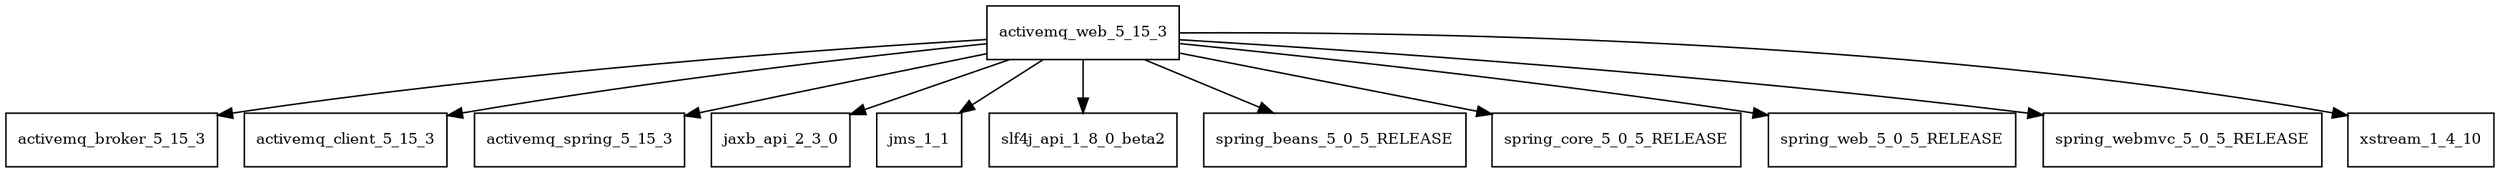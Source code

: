 digraph activemq_web_5_15_3_dependencies {
  node [shape = box, fontsize=10.0];
  activemq_web_5_15_3 -> activemq_broker_5_15_3;
  activemq_web_5_15_3 -> activemq_client_5_15_3;
  activemq_web_5_15_3 -> activemq_spring_5_15_3;
  activemq_web_5_15_3 -> jaxb_api_2_3_0;
  activemq_web_5_15_3 -> jms_1_1;
  activemq_web_5_15_3 -> slf4j_api_1_8_0_beta2;
  activemq_web_5_15_3 -> spring_beans_5_0_5_RELEASE;
  activemq_web_5_15_3 -> spring_core_5_0_5_RELEASE;
  activemq_web_5_15_3 -> spring_web_5_0_5_RELEASE;
  activemq_web_5_15_3 -> spring_webmvc_5_0_5_RELEASE;
  activemq_web_5_15_3 -> xstream_1_4_10;
}
